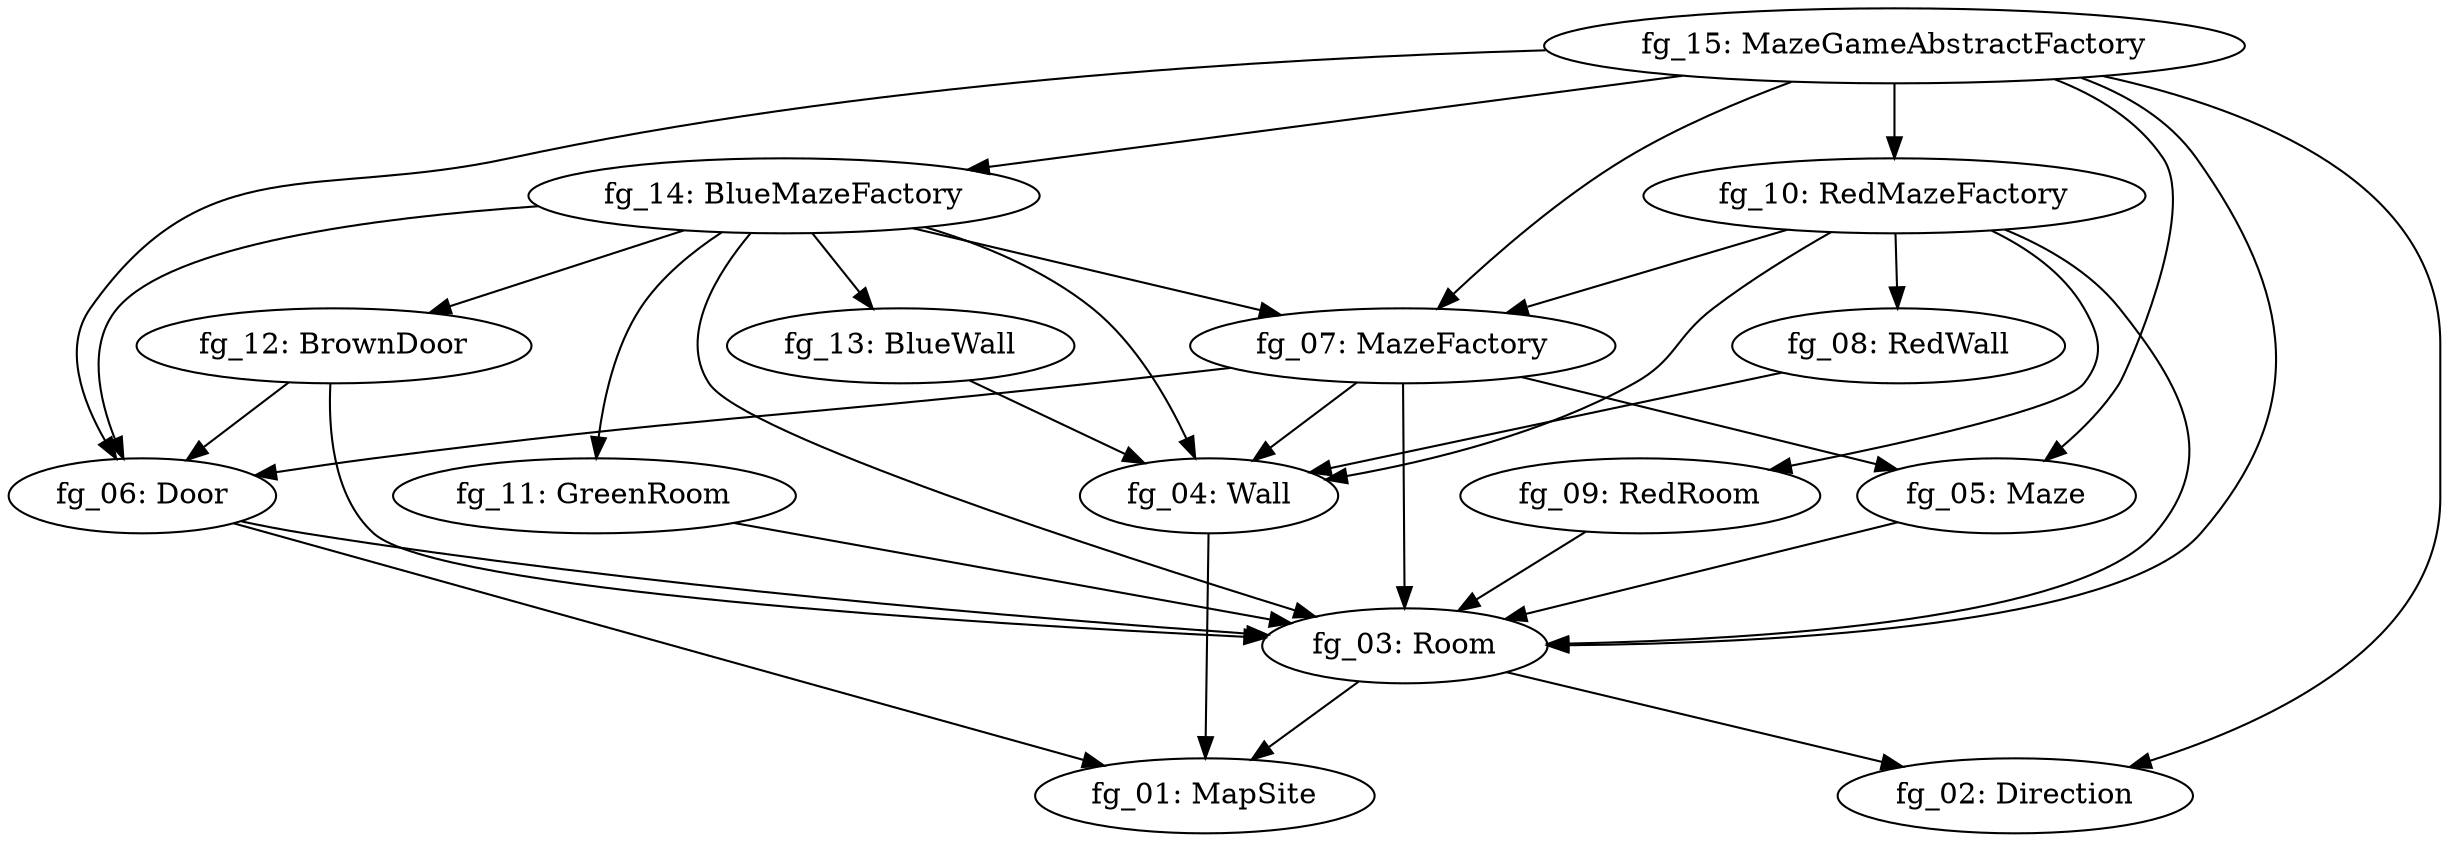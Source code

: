 digraph G { 
"fg_03: Room" -> "fg_02: Direction"; 
"fg_03: Room" -> "fg_01: MapSite"; 
"fg_04: Wall" -> "fg_01: MapSite"; 
"fg_05: Maze" -> "fg_03: Room"; 
"fg_06: Door" -> "fg_03: Room"; 
"fg_06: Door" -> "fg_01: MapSite"; 
"fg_07: MazeFactory" -> "fg_05: Maze"; 
"fg_07: MazeFactory" -> "fg_03: Room"; 
"fg_07: MazeFactory" -> "fg_06: Door"; 
"fg_07: MazeFactory" -> "fg_04: Wall"; 
"fg_08: RedWall" -> "fg_04: Wall"; 
"fg_09: RedRoom" -> "fg_03: Room"; 
"fg_10: RedMazeFactory" -> "fg_09: RedRoom"; 
"fg_10: RedMazeFactory" -> "fg_03: Room"; 
"fg_10: RedMazeFactory" -> "fg_07: MazeFactory"; 
"fg_10: RedMazeFactory" -> "fg_08: RedWall"; 
"fg_10: RedMazeFactory" -> "fg_04: Wall"; 
"fg_11: GreenRoom" -> "fg_03: Room"; 
"fg_12: BrownDoor" -> "fg_03: Room"; 
"fg_12: BrownDoor" -> "fg_06: Door"; 
"fg_13: BlueWall" -> "fg_04: Wall"; 
"fg_14: BlueMazeFactory" -> "fg_11: GreenRoom"; 
"fg_14: BlueMazeFactory" -> "fg_12: BrownDoor"; 
"fg_14: BlueMazeFactory" -> "fg_13: BlueWall"; 
"fg_14: BlueMazeFactory" -> "fg_03: Room"; 
"fg_14: BlueMazeFactory" -> "fg_07: MazeFactory"; 
"fg_14: BlueMazeFactory" -> "fg_06: Door"; 
"fg_14: BlueMazeFactory" -> "fg_04: Wall"; 
"fg_15: MazeGameAbstractFactory" -> "fg_02: Direction"; 
"fg_15: MazeGameAbstractFactory" -> "fg_05: Maze"; 
"fg_15: MazeGameAbstractFactory" -> "fg_14: BlueMazeFactory"; 
"fg_15: MazeGameAbstractFactory" -> "fg_10: RedMazeFactory"; 
"fg_15: MazeGameAbstractFactory" -> "fg_03: Room"; 
"fg_15: MazeGameAbstractFactory" -> "fg_07: MazeFactory"; 
"fg_15: MazeGameAbstractFactory" -> "fg_06: Door"; 
}